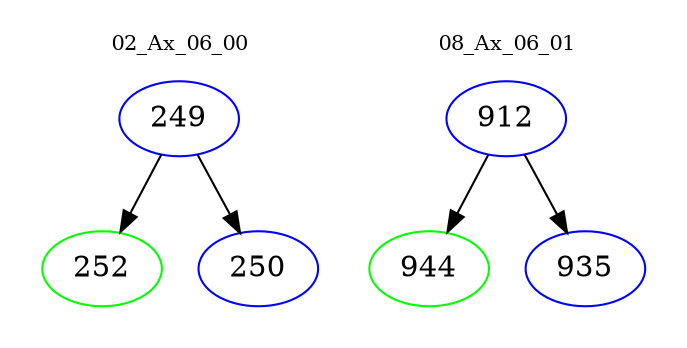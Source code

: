 digraph{
subgraph cluster_0 {
color = white
label = "02_Ax_06_00";
fontsize=10;
T0_249 [label="249", color="blue"]
T0_249 -> T0_252 [color="black"]
T0_252 [label="252", color="green"]
T0_249 -> T0_250 [color="black"]
T0_250 [label="250", color="blue"]
}
subgraph cluster_1 {
color = white
label = "08_Ax_06_01";
fontsize=10;
T1_912 [label="912", color="blue"]
T1_912 -> T1_944 [color="black"]
T1_944 [label="944", color="green"]
T1_912 -> T1_935 [color="black"]
T1_935 [label="935", color="blue"]
}
}
